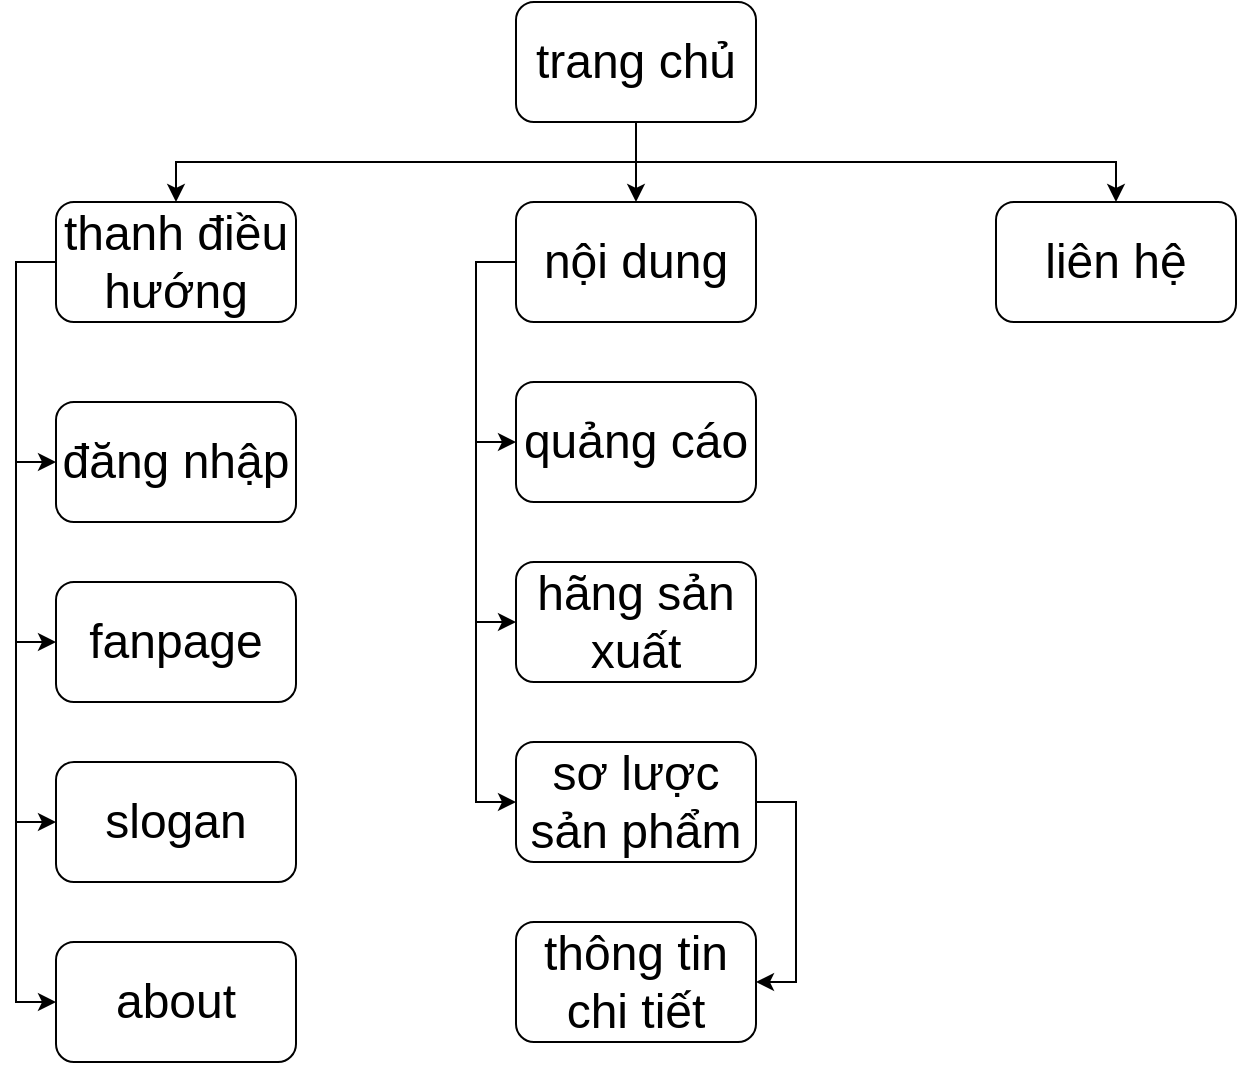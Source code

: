 <mxfile version="15.7.4" type="device"><diagram id="HXzu7-EPzeevsKSb3nrA" name="Page-1"><mxGraphModel dx="1037" dy="619" grid="1" gridSize="10" guides="1" tooltips="1" connect="1" arrows="1" fold="1" page="1" pageScale="1" pageWidth="850" pageHeight="1100" math="0" shadow="0"><root><mxCell id="0"/><mxCell id="1" parent="0"/><mxCell id="k7KC2fQ0fbsIznxPFKPz-4" style="edgeStyle=orthogonalEdgeStyle;rounded=0;orthogonalLoop=1;jettySize=auto;html=1;entryX=0.5;entryY=0;entryDx=0;entryDy=0;fontSize=24;exitX=0.5;exitY=1;exitDx=0;exitDy=0;" edge="1" parent="1" source="k7KC2fQ0fbsIznxPFKPz-1" target="k7KC2fQ0fbsIznxPFKPz-3"><mxGeometry relative="1" as="geometry"/></mxCell><mxCell id="k7KC2fQ0fbsIznxPFKPz-23" style="edgeStyle=orthogonalEdgeStyle;rounded=0;orthogonalLoop=1;jettySize=auto;html=1;entryX=0.5;entryY=0;entryDx=0;entryDy=0;fontSize=24;" edge="1" parent="1" source="k7KC2fQ0fbsIznxPFKPz-1" target="k7KC2fQ0fbsIznxPFKPz-12"><mxGeometry relative="1" as="geometry"/></mxCell><mxCell id="k7KC2fQ0fbsIznxPFKPz-25" value="" style="edgeStyle=orthogonalEdgeStyle;rounded=0;orthogonalLoop=1;jettySize=auto;html=1;fontSize=24;exitX=0.5;exitY=1;exitDx=0;exitDy=0;" edge="1" parent="1" source="k7KC2fQ0fbsIznxPFKPz-1" target="k7KC2fQ0fbsIznxPFKPz-24"><mxGeometry relative="1" as="geometry"/></mxCell><mxCell id="k7KC2fQ0fbsIznxPFKPz-1" value="&lt;span style=&quot;font-size: 24px&quot;&gt;trang chủ&lt;/span&gt;" style="rounded=1;whiteSpace=wrap;html=1;" vertex="1" parent="1"><mxGeometry x="320" y="20" width="120" height="60" as="geometry"/></mxCell><mxCell id="k7KC2fQ0fbsIznxPFKPz-7" style="edgeStyle=orthogonalEdgeStyle;rounded=0;orthogonalLoop=1;jettySize=auto;html=1;entryX=0;entryY=0.5;entryDx=0;entryDy=0;fontSize=24;exitX=0;exitY=0.5;exitDx=0;exitDy=0;" edge="1" parent="1" source="k7KC2fQ0fbsIznxPFKPz-3" target="k7KC2fQ0fbsIznxPFKPz-5"><mxGeometry relative="1" as="geometry"/></mxCell><mxCell id="k7KC2fQ0fbsIznxPFKPz-8" style="edgeStyle=orthogonalEdgeStyle;rounded=0;orthogonalLoop=1;jettySize=auto;html=1;entryX=0;entryY=0.5;entryDx=0;entryDy=0;fontSize=24;exitX=0;exitY=0.5;exitDx=0;exitDy=0;" edge="1" parent="1" source="k7KC2fQ0fbsIznxPFKPz-3" target="k7KC2fQ0fbsIznxPFKPz-6"><mxGeometry relative="1" as="geometry"/></mxCell><mxCell id="k7KC2fQ0fbsIznxPFKPz-10" style="edgeStyle=orthogonalEdgeStyle;rounded=0;orthogonalLoop=1;jettySize=auto;html=1;fontSize=24;entryX=0;entryY=0.5;entryDx=0;entryDy=0;exitX=0;exitY=0.5;exitDx=0;exitDy=0;" edge="1" parent="1" source="k7KC2fQ0fbsIznxPFKPz-3" target="k7KC2fQ0fbsIznxPFKPz-9"><mxGeometry relative="1" as="geometry"><mxPoint x="70" y="410" as="targetPoint"/></mxGeometry></mxCell><mxCell id="k7KC2fQ0fbsIznxPFKPz-28" style="edgeStyle=orthogonalEdgeStyle;rounded=0;orthogonalLoop=1;jettySize=auto;html=1;fontSize=24;entryX=0;entryY=0.5;entryDx=0;entryDy=0;exitX=0;exitY=0.5;exitDx=0;exitDy=0;" edge="1" parent="1" source="k7KC2fQ0fbsIznxPFKPz-3" target="k7KC2fQ0fbsIznxPFKPz-29"><mxGeometry relative="1" as="geometry"><mxPoint x="70" y="520" as="targetPoint"/></mxGeometry></mxCell><mxCell id="k7KC2fQ0fbsIznxPFKPz-3" value="&lt;span style=&quot;font-size: 24px&quot;&gt;thanh điều hướng&lt;/span&gt;" style="rounded=1;whiteSpace=wrap;html=1;" vertex="1" parent="1"><mxGeometry x="90" y="120" width="120" height="60" as="geometry"/></mxCell><mxCell id="k7KC2fQ0fbsIznxPFKPz-5" value="đăng nhập" style="rounded=1;whiteSpace=wrap;html=1;fontSize=24;" vertex="1" parent="1"><mxGeometry x="90" y="220" width="120" height="60" as="geometry"/></mxCell><mxCell id="k7KC2fQ0fbsIznxPFKPz-6" value="fanpage" style="rounded=1;whiteSpace=wrap;html=1;fontSize=24;" vertex="1" parent="1"><mxGeometry x="90" y="310" width="120" height="60" as="geometry"/></mxCell><mxCell id="k7KC2fQ0fbsIznxPFKPz-9" value="slogan" style="rounded=1;whiteSpace=wrap;html=1;fontSize=24;" vertex="1" parent="1"><mxGeometry x="90" y="400" width="120" height="60" as="geometry"/></mxCell><mxCell id="k7KC2fQ0fbsIznxPFKPz-17" style="edgeStyle=orthogonalEdgeStyle;rounded=0;orthogonalLoop=1;jettySize=auto;html=1;entryX=0;entryY=0.5;entryDx=0;entryDy=0;fontSize=24;exitX=0;exitY=0.5;exitDx=0;exitDy=0;" edge="1" parent="1" source="k7KC2fQ0fbsIznxPFKPz-12" target="k7KC2fQ0fbsIznxPFKPz-13"><mxGeometry relative="1" as="geometry"/></mxCell><mxCell id="k7KC2fQ0fbsIznxPFKPz-18" style="edgeStyle=orthogonalEdgeStyle;rounded=0;orthogonalLoop=1;jettySize=auto;html=1;entryX=0;entryY=0.5;entryDx=0;entryDy=0;fontSize=24;exitX=0;exitY=0.5;exitDx=0;exitDy=0;" edge="1" parent="1" source="k7KC2fQ0fbsIznxPFKPz-12" target="k7KC2fQ0fbsIznxPFKPz-14"><mxGeometry relative="1" as="geometry"/></mxCell><mxCell id="k7KC2fQ0fbsIznxPFKPz-22" style="edgeStyle=orthogonalEdgeStyle;rounded=0;orthogonalLoop=1;jettySize=auto;html=1;entryX=0;entryY=0.5;entryDx=0;entryDy=0;fontSize=24;exitX=0;exitY=0.5;exitDx=0;exitDy=0;" edge="1" parent="1" source="k7KC2fQ0fbsIznxPFKPz-12" target="k7KC2fQ0fbsIznxPFKPz-19"><mxGeometry relative="1" as="geometry"/></mxCell><mxCell id="k7KC2fQ0fbsIznxPFKPz-12" value="&lt;span style=&quot;font-size: 24px&quot;&gt;nội dung&lt;/span&gt;" style="rounded=1;whiteSpace=wrap;html=1;" vertex="1" parent="1"><mxGeometry x="320" y="120" width="120" height="60" as="geometry"/></mxCell><mxCell id="k7KC2fQ0fbsIznxPFKPz-13" value="&lt;span style=&quot;font-size: 24px&quot;&gt;quảng cáo&lt;/span&gt;" style="rounded=1;whiteSpace=wrap;html=1;" vertex="1" parent="1"><mxGeometry x="320" y="210" width="120" height="60" as="geometry"/></mxCell><mxCell id="k7KC2fQ0fbsIznxPFKPz-14" value="&lt;span style=&quot;font-size: 24px&quot;&gt;hãng sản xuất&lt;/span&gt;" style="rounded=1;whiteSpace=wrap;html=1;" vertex="1" parent="1"><mxGeometry x="320" y="300" width="120" height="60" as="geometry"/></mxCell><mxCell id="k7KC2fQ0fbsIznxPFKPz-31" value="" style="edgeStyle=orthogonalEdgeStyle;rounded=0;orthogonalLoop=1;jettySize=auto;html=1;fontSize=24;exitX=1;exitY=0.5;exitDx=0;exitDy=0;entryX=1;entryY=0.5;entryDx=0;entryDy=0;" edge="1" parent="1" source="k7KC2fQ0fbsIznxPFKPz-19" target="k7KC2fQ0fbsIznxPFKPz-30"><mxGeometry relative="1" as="geometry"/></mxCell><mxCell id="k7KC2fQ0fbsIznxPFKPz-19" value="&lt;span style=&quot;font-size: 24px&quot;&gt;sơ lược sản phẩm&lt;/span&gt;" style="rounded=1;whiteSpace=wrap;html=1;" vertex="1" parent="1"><mxGeometry x="320" y="390" width="120" height="60" as="geometry"/></mxCell><mxCell id="k7KC2fQ0fbsIznxPFKPz-24" value="&lt;span style=&quot;font-size: 24px&quot;&gt;liên hệ&lt;/span&gt;" style="whiteSpace=wrap;html=1;rounded=1;" vertex="1" parent="1"><mxGeometry x="560" y="120" width="120" height="60" as="geometry"/></mxCell><mxCell id="k7KC2fQ0fbsIznxPFKPz-29" value="about" style="rounded=1;whiteSpace=wrap;html=1;fontSize=24;" vertex="1" parent="1"><mxGeometry x="90" y="490" width="120" height="60" as="geometry"/></mxCell><mxCell id="k7KC2fQ0fbsIznxPFKPz-30" value="&lt;span style=&quot;font-size: 24px&quot;&gt;thông tin chi tiết&lt;/span&gt;" style="whiteSpace=wrap;html=1;rounded=1;" vertex="1" parent="1"><mxGeometry x="320" y="480" width="120" height="60" as="geometry"/></mxCell></root></mxGraphModel></diagram></mxfile>